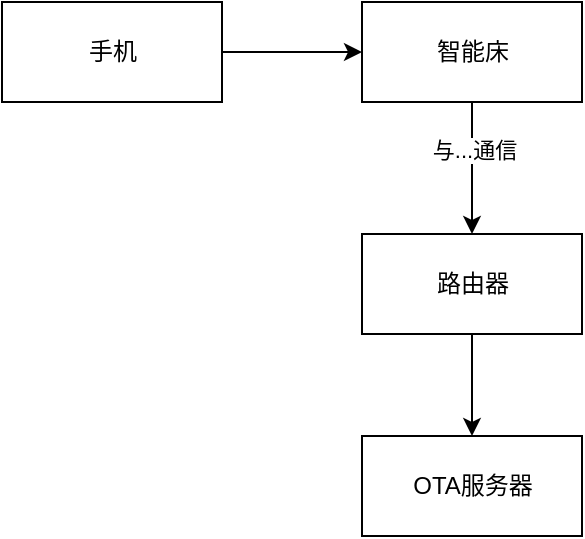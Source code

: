 <mxfile version="17.4.0" type="github">
  <diagram id="n7DuEQMFLMZEM_3gO0Fe" name="Page-1">
    <mxGraphModel dx="835" dy="454" grid="0" gridSize="10" guides="1" tooltips="1" connect="1" arrows="1" fold="1" page="1" pageScale="1" pageWidth="827" pageHeight="1169" math="0" shadow="0">
      <root>
        <mxCell id="0" />
        <mxCell id="1" parent="0" />
        <mxCell id="TMJ--TbqOV-L6r4FokhD-8" style="edgeStyle=orthogonalEdgeStyle;rounded=0;orthogonalLoop=1;jettySize=auto;html=1;entryX=0.5;entryY=0;entryDx=0;entryDy=0;" edge="1" parent="1" source="TMJ--TbqOV-L6r4FokhD-1" target="TMJ--TbqOV-L6r4FokhD-3">
          <mxGeometry relative="1" as="geometry" />
        </mxCell>
        <mxCell id="TMJ--TbqOV-L6r4FokhD-10" value="与...通信" style="edgeLabel;html=1;align=center;verticalAlign=middle;resizable=0;points=[];" vertex="1" connectable="0" parent="TMJ--TbqOV-L6r4FokhD-8">
          <mxGeometry x="-0.274" y="1" relative="1" as="geometry">
            <mxPoint as="offset" />
          </mxGeometry>
        </mxCell>
        <mxCell id="TMJ--TbqOV-L6r4FokhD-1" value="智能床" style="html=1;" vertex="1" parent="1">
          <mxGeometry x="233" y="171" width="110" height="50" as="geometry" />
        </mxCell>
        <mxCell id="TMJ--TbqOV-L6r4FokhD-2" value="OTA服务器" style="html=1;" vertex="1" parent="1">
          <mxGeometry x="233" y="388" width="110" height="50" as="geometry" />
        </mxCell>
        <mxCell id="TMJ--TbqOV-L6r4FokhD-9" style="edgeStyle=orthogonalEdgeStyle;rounded=1;orthogonalLoop=1;jettySize=auto;html=1;entryX=0.5;entryY=0;entryDx=0;entryDy=0;" edge="1" parent="1" source="TMJ--TbqOV-L6r4FokhD-3" target="TMJ--TbqOV-L6r4FokhD-2">
          <mxGeometry relative="1" as="geometry" />
        </mxCell>
        <mxCell id="TMJ--TbqOV-L6r4FokhD-3" value="路由器" style="html=1;" vertex="1" parent="1">
          <mxGeometry x="233" y="287" width="110" height="50" as="geometry" />
        </mxCell>
        <mxCell id="TMJ--TbqOV-L6r4FokhD-7" style="edgeStyle=orthogonalEdgeStyle;rounded=0;orthogonalLoop=1;jettySize=auto;html=1;entryX=0;entryY=0.5;entryDx=0;entryDy=0;" edge="1" parent="1" source="TMJ--TbqOV-L6r4FokhD-4" target="TMJ--TbqOV-L6r4FokhD-1">
          <mxGeometry relative="1" as="geometry" />
        </mxCell>
        <mxCell id="TMJ--TbqOV-L6r4FokhD-4" value="手机" style="html=1;" vertex="1" parent="1">
          <mxGeometry x="53" y="171" width="110" height="50" as="geometry" />
        </mxCell>
      </root>
    </mxGraphModel>
  </diagram>
</mxfile>
